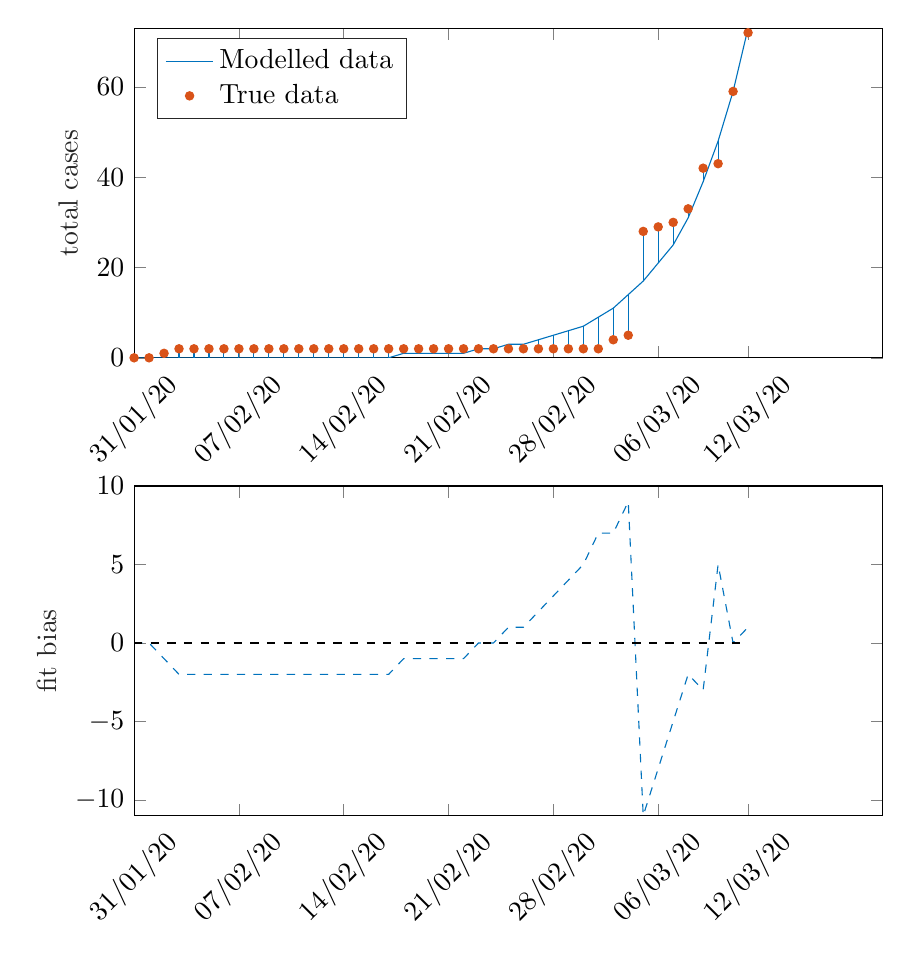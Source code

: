 % This file was created by matlab2tikz.
%
\definecolor{mycolor1}{rgb}{0.0,0.447,0.741}%
\definecolor{mycolor2}{rgb}{0.85,0.325,0.098}%
%
\begin{tikzpicture}

\begin{axis}[%
width=9.509cm,
height=4.186cm,
at={(0cm,5.814cm)},
scale only axis,
xmin=0,
xmax=50,
xtick={0,7,14,21,28,35,41},
xticklabels={{31/01/20},{07/02/20},{14/02/20},{21/02/20},{28/02/20},{06/03/20},{12/03/20}},
xticklabel style={rotate=45},
ymin=0,
ymax=73,
ylabel style={font=\color{white!15!black}},
ylabel={total cases},
axis background/.style={fill=white},
legend style={at={(0.03,0.97)}, anchor=north west, legend cell align=left, align=left, draw=white!15!black}
]
\addplot [color=mycolor1]
  table[row sep=crcr]{%
0	0\\
1	0\\
2	0\\
3	0\\
4	0\\
5	0\\
6	0\\
7	0\\
8	0\\
9	0\\
10	0\\
11	0\\
12	0\\
13	0\\
14	0\\
15	0\\
16	0\\
17	0\\
18	1\\
19	1\\
20	1\\
21	1\\
22	1\\
23	2\\
24	2\\
25	3\\
26	3\\
27	4\\
28	5\\
29	6\\
30	7\\
31	9\\
32	11\\
33	14\\
34	17\\
35	21\\
36	25\\
37	31\\
38	39\\
39	48\\
40	59\\
41	73\\
};
\addlegendentry{Modelled data}

\addplot[only marks, mark=*, mark options={}, mark size=1.5pt, color=mycolor2, fill=mycolor2] table[row sep=crcr]{%
x	y\\
0	0\\
1	0\\
2	1\\
3	2\\
4	2\\
5	2\\
6	2\\
7	2\\
8	2\\
9	2\\
10	2\\
11	2\\
12	2\\
13	2\\
14	2\\
15	2\\
16	2\\
17	2\\
18	2\\
19	2\\
20	2\\
21	2\\
22	2\\
23	2\\
24	2\\
25	2\\
26	2\\
27	2\\
28	2\\
29	2\\
30	2\\
31	2\\
32	4\\
33	5\\
34	28\\
35	29\\
36	30\\
37	33\\
38	42\\
39	43\\
40	59\\
41	72\\
};
\addlegendentry{True data}

\addplot [color=mycolor1, forget plot]
  table[row sep=crcr]{%
0	0\\
0	0\\
};
\addplot [color=mycolor1, forget plot]
  table[row sep=crcr]{%
1	0\\
1	0\\
};
\addplot [color=mycolor1, forget plot]
  table[row sep=crcr]{%
2	1\\
2	0\\
};
\addplot [color=mycolor1, forget plot]
  table[row sep=crcr]{%
3	2\\
3	0\\
};
\addplot [color=mycolor1, forget plot]
  table[row sep=crcr]{%
4	2\\
4	0\\
};
\addplot [color=mycolor1, forget plot]
  table[row sep=crcr]{%
5	2\\
5	0\\
};
\addplot [color=mycolor1, forget plot]
  table[row sep=crcr]{%
6	2\\
6	0\\
};
\addplot [color=mycolor1, forget plot]
  table[row sep=crcr]{%
7	2\\
7	0\\
};
\addplot [color=mycolor1, forget plot]
  table[row sep=crcr]{%
8	2\\
8	0\\
};
\addplot [color=mycolor1, forget plot]
  table[row sep=crcr]{%
9	2\\
9	0\\
};
\addplot [color=mycolor1, forget plot]
  table[row sep=crcr]{%
10	2\\
10	0\\
};
\addplot [color=mycolor1, forget plot]
  table[row sep=crcr]{%
11	2\\
11	0\\
};
\addplot [color=mycolor1, forget plot]
  table[row sep=crcr]{%
12	2\\
12	0\\
};
\addplot [color=mycolor1, forget plot]
  table[row sep=crcr]{%
13	2\\
13	0\\
};
\addplot [color=mycolor1, forget plot]
  table[row sep=crcr]{%
14	2\\
14	0\\
};
\addplot [color=mycolor1, forget plot]
  table[row sep=crcr]{%
15	2\\
15	0\\
};
\addplot [color=mycolor1, forget plot]
  table[row sep=crcr]{%
16	2\\
16	0\\
};
\addplot [color=mycolor1, forget plot]
  table[row sep=crcr]{%
17	2\\
17	0\\
};
\addplot [color=mycolor1, forget plot]
  table[row sep=crcr]{%
18	2\\
18	1\\
};
\addplot [color=mycolor1, forget plot]
  table[row sep=crcr]{%
19	2\\
19	1\\
};
\addplot [color=mycolor1, forget plot]
  table[row sep=crcr]{%
20	2\\
20	1\\
};
\addplot [color=mycolor1, forget plot]
  table[row sep=crcr]{%
21	2\\
21	1\\
};
\addplot [color=mycolor1, forget plot]
  table[row sep=crcr]{%
22	2\\
22	1\\
};
\addplot [color=mycolor1, forget plot]
  table[row sep=crcr]{%
23	2\\
23	2\\
};
\addplot [color=mycolor1, forget plot]
  table[row sep=crcr]{%
24	2\\
24	2\\
};
\addplot [color=mycolor1, forget plot]
  table[row sep=crcr]{%
25	2\\
25	3\\
};
\addplot [color=mycolor1, forget plot]
  table[row sep=crcr]{%
26	2\\
26	3\\
};
\addplot [color=mycolor1, forget plot]
  table[row sep=crcr]{%
27	2\\
27	4\\
};
\addplot [color=mycolor1, forget plot]
  table[row sep=crcr]{%
28	2\\
28	5\\
};
\addplot [color=mycolor1, forget plot]
  table[row sep=crcr]{%
29	2\\
29	6\\
};
\addplot [color=mycolor1, forget plot]
  table[row sep=crcr]{%
30	2\\
30	7\\
};
\addplot [color=mycolor1, forget plot]
  table[row sep=crcr]{%
31	2\\
31	9\\
};
\addplot [color=mycolor1, forget plot]
  table[row sep=crcr]{%
32	4\\
32	11\\
};
\addplot [color=mycolor1, forget plot]
  table[row sep=crcr]{%
33	5\\
33	14\\
};
\addplot [color=mycolor1, forget plot]
  table[row sep=crcr]{%
34	28\\
34	17\\
};
\addplot [color=mycolor1, forget plot]
  table[row sep=crcr]{%
35	29\\
35	21\\
};
\addplot [color=mycolor1, forget plot]
  table[row sep=crcr]{%
36	30\\
36	25\\
};
\addplot [color=mycolor1, forget plot]
  table[row sep=crcr]{%
37	33\\
37	31\\
};
\addplot [color=mycolor1, forget plot]
  table[row sep=crcr]{%
38	42\\
38	39\\
};
\addplot [color=mycolor1, forget plot]
  table[row sep=crcr]{%
39	43\\
39	48\\
};
\addplot [color=mycolor1, forget plot]
  table[row sep=crcr]{%
40	59\\
40	59\\
};
\addplot [color=mycolor1, forget plot]
  table[row sep=crcr]{%
41	72\\
41	73\\
};
\end{axis}

\begin{axis}[%
width=9.509cm,
height=4.186cm,
at={(0cm,0cm)},
scale only axis,
xmin=0,
xmax=50,
xtick={0,7,14,21,28,35,41},
xticklabels={{31/01/20},{07/02/20},{14/02/20},{21/02/20},{28/02/20},{06/03/20},{12/03/20}},
xticklabel style={rotate=45},
ymin=-11,
ymax=10,
ylabel style={font=\color{white!15!black}},
ylabel={fit bias},
axis background/.style={fill=white},
legend style={at={(0.03,0.97)}, anchor=north west, legend cell align=left, align=left, draw=white!15!black}
]
\addplot [color=mycolor1, dashed, forget plot]
  table[row sep=crcr]{%
0	0\\
1	0\\
2	-1\\
3	-2\\
4	-2\\
5	-2\\
6	-2\\
7	-2\\
8	-2\\
9	-2\\
10	-2\\
11	-2\\
12	-2\\
13	-2\\
14	-2\\
15	-2\\
16	-2\\
17	-2\\
18	-1\\
19	-1\\
20	-1\\
21	-1\\
22	-1\\
23	0\\
24	0\\
25	1\\
26	1\\
27	2\\
28	3\\
29	4\\
30	5\\
31	7\\
32	7\\
33	9\\
34	-11\\
35	-8\\
36	-5\\
37	-2\\
38	-3\\
39	5\\
40	0\\
41	1\\
};
\addplot [color=black, dashed, forget plot]
  table[row sep=crcr]{%
0	0\\
41	0\\
};
\end{axis}
\end{tikzpicture}%